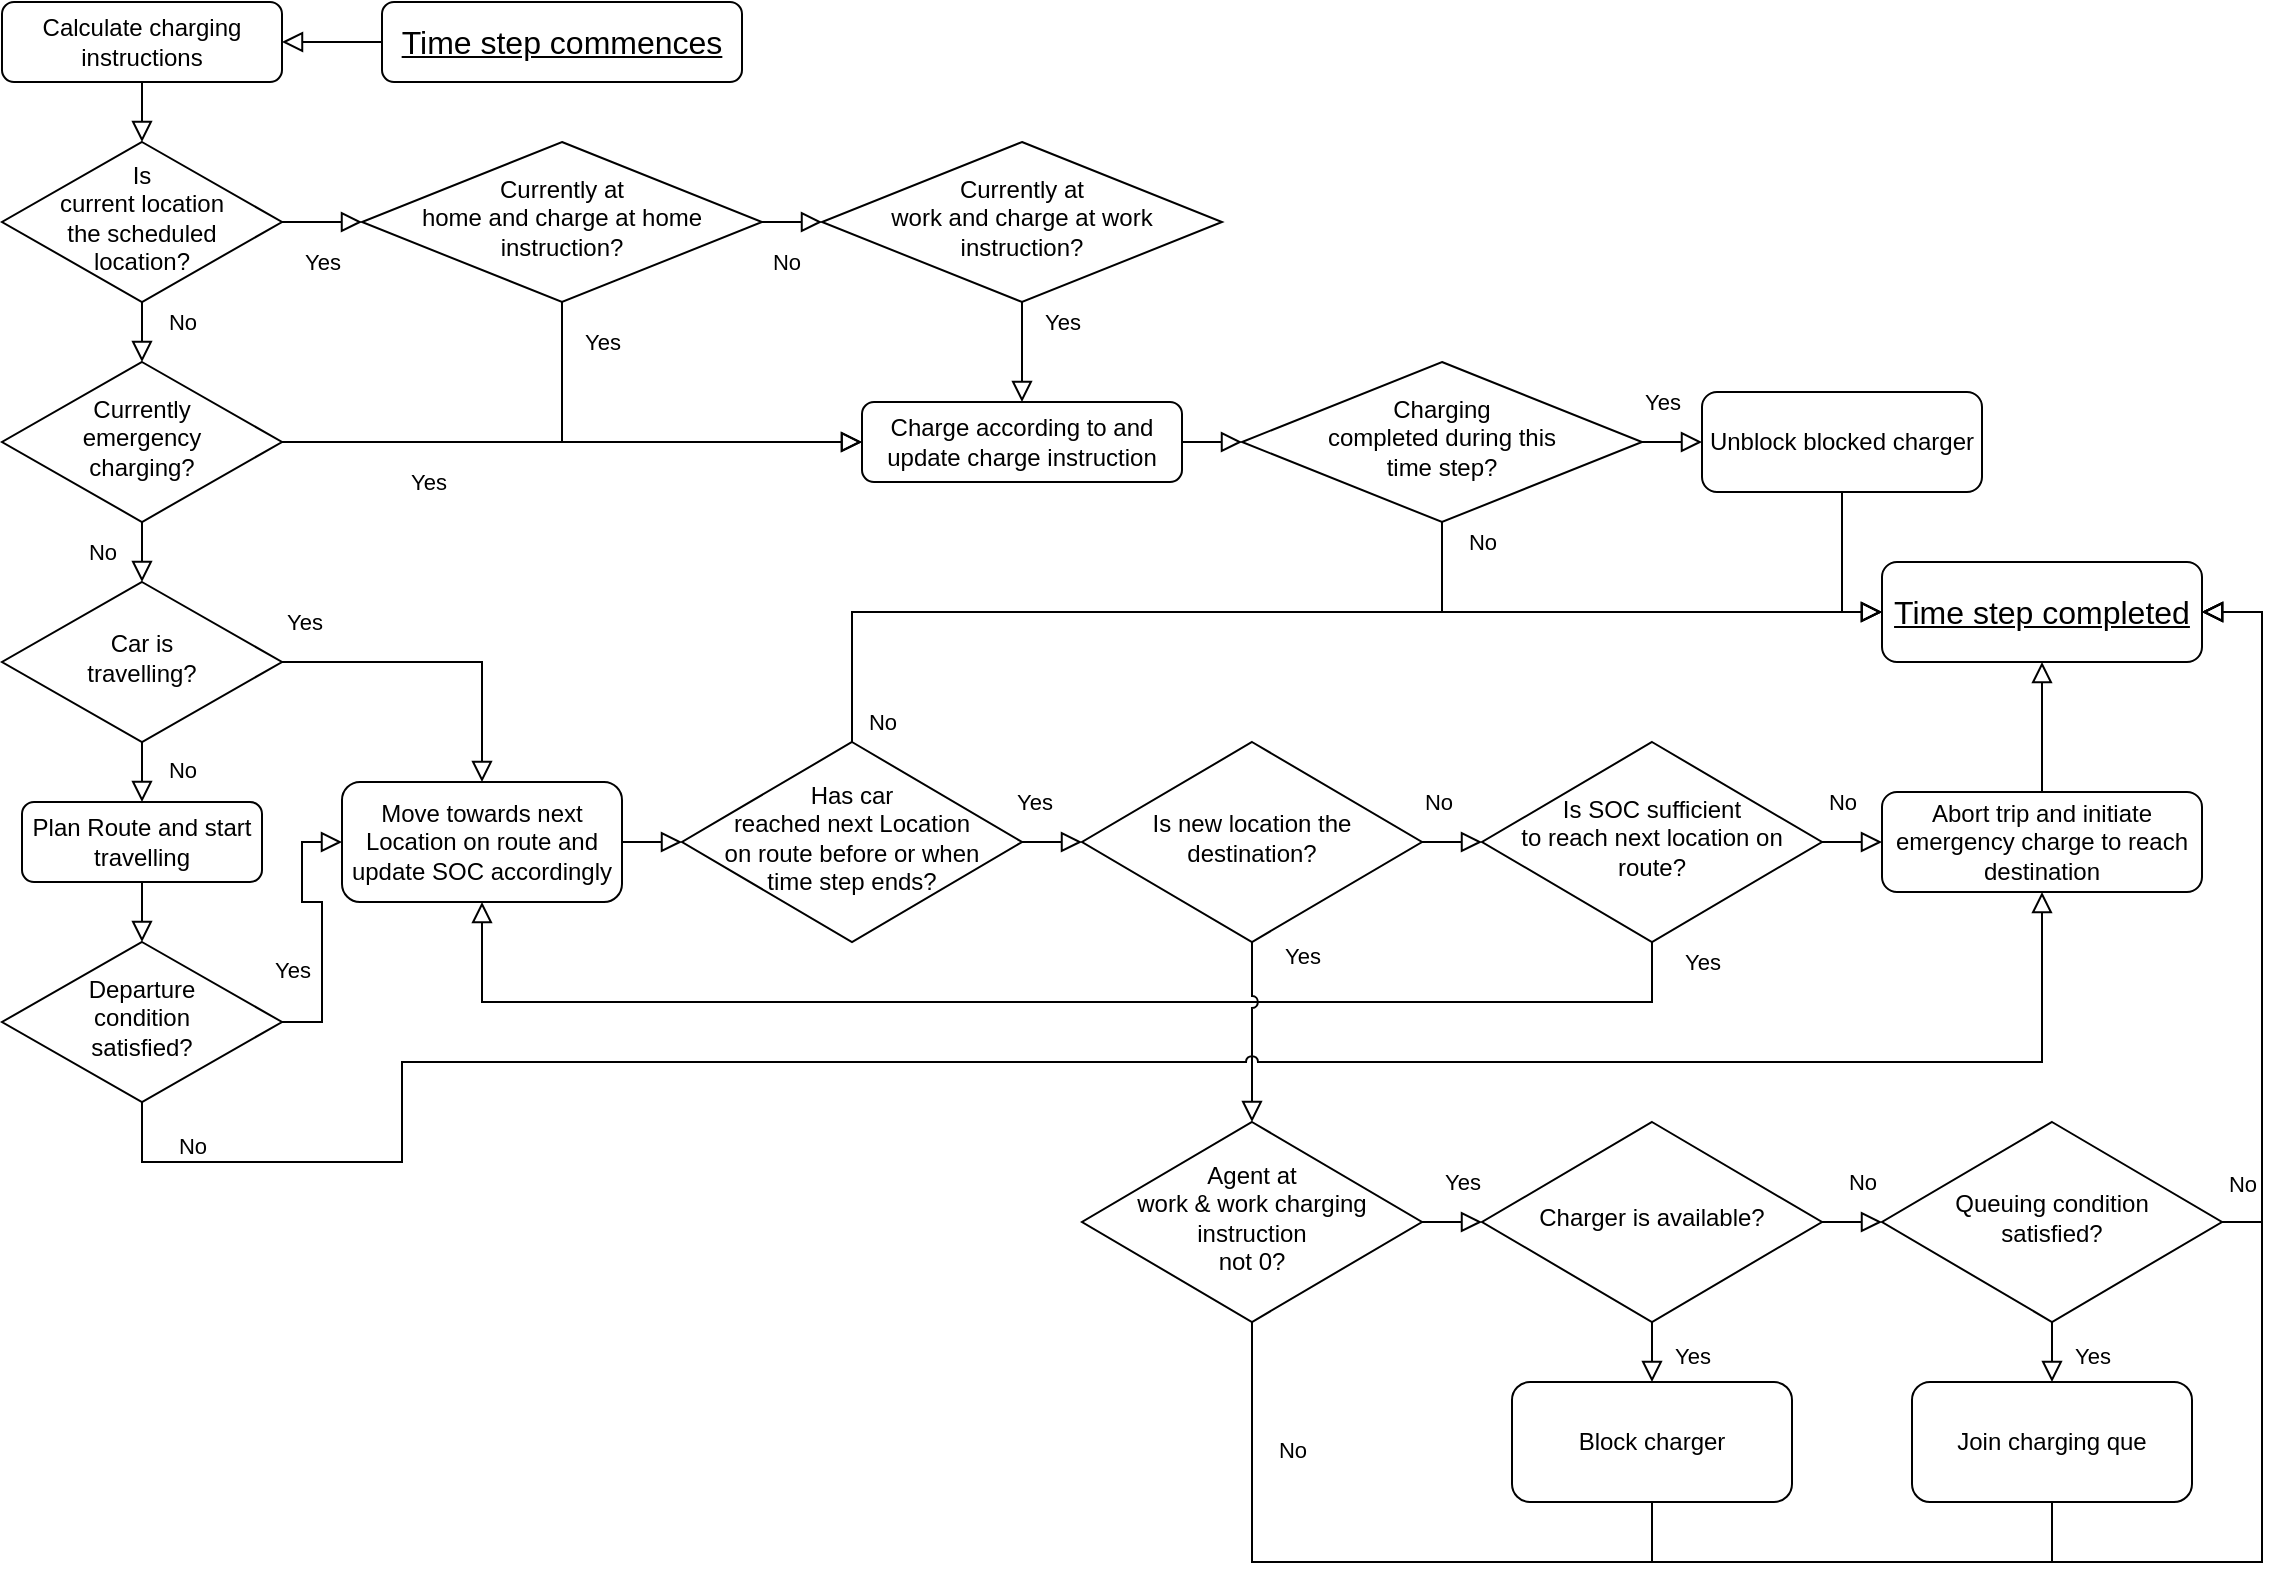 <mxfile version="13.9.9" type="device"><diagram id="C5RBs43oDa-KdzZeNtuy" name="Page-1"><mxGraphModel dx="1205" dy="707" grid="1" gridSize="10" guides="1" tooltips="1" connect="1" arrows="1" fold="1" page="1" pageScale="1" pageWidth="1169" pageHeight="827" math="0" shadow="0"><root><mxCell id="WIyWlLk6GJQsqaUBKTNV-0"/><mxCell id="WIyWlLk6GJQsqaUBKTNV-1" parent="WIyWlLk6GJQsqaUBKTNV-0"/><mxCell id="SY8pThYTgeNmV07mec52-65" style="edgeStyle=orthogonalEdgeStyle;rounded=0;jumpStyle=arc;orthogonalLoop=1;jettySize=auto;html=1;exitX=0;exitY=0.5;exitDx=0;exitDy=0;entryX=1;entryY=0.5;entryDx=0;entryDy=0;endArrow=block;endFill=0;endSize=8;" edge="1" parent="WIyWlLk6GJQsqaUBKTNV-1" source="WIyWlLk6GJQsqaUBKTNV-3" target="SY8pThYTgeNmV07mec52-64"><mxGeometry relative="1" as="geometry"/></mxCell><mxCell id="WIyWlLk6GJQsqaUBKTNV-3" value="Time step commences" style="rounded=1;whiteSpace=wrap;html=1;fontSize=16;glass=0;strokeWidth=1;shadow=0;fontStyle=4" parent="WIyWlLk6GJQsqaUBKTNV-1" vertex="1"><mxGeometry x="210" y="20" width="180" height="40" as="geometry"/></mxCell><mxCell id="WIyWlLk6GJQsqaUBKTNV-4" value="No" style="rounded=0;html=1;jettySize=auto;orthogonalLoop=1;fontSize=11;endArrow=block;endFill=0;endSize=8;strokeWidth=1;shadow=0;labelBackgroundColor=none;edgeStyle=orthogonalEdgeStyle;" parent="WIyWlLk6GJQsqaUBKTNV-1" source="WIyWlLk6GJQsqaUBKTNV-6" target="WIyWlLk6GJQsqaUBKTNV-10" edge="1"><mxGeometry y="20" relative="1" as="geometry"><mxPoint as="offset"/></mxGeometry></mxCell><mxCell id="WIyWlLk6GJQsqaUBKTNV-5" value="Yes" style="edgeStyle=orthogonalEdgeStyle;rounded=0;html=1;jettySize=auto;orthogonalLoop=1;fontSize=11;endArrow=block;endFill=0;endSize=8;strokeWidth=1;shadow=0;labelBackgroundColor=none;entryX=0;entryY=0.5;entryDx=0;entryDy=0;" parent="WIyWlLk6GJQsqaUBKTNV-1" source="WIyWlLk6GJQsqaUBKTNV-6" target="SY8pThYTgeNmV07mec52-37" edge="1"><mxGeometry x="-0.5" y="-20" relative="1" as="geometry"><mxPoint as="offset"/><mxPoint x="190" y="240" as="targetPoint"/></mxGeometry></mxCell><mxCell id="WIyWlLk6GJQsqaUBKTNV-6" value="Currently&lt;br&gt;emergency&lt;br&gt;charging?" style="rhombus;whiteSpace=wrap;html=1;shadow=0;fontFamily=Helvetica;fontSize=12;align=center;strokeWidth=1;spacing=6;spacingTop=-4;" parent="WIyWlLk6GJQsqaUBKTNV-1" vertex="1"><mxGeometry x="20" y="200" width="140" height="80" as="geometry"/></mxCell><mxCell id="WIyWlLk6GJQsqaUBKTNV-8" value="No" style="rounded=0;html=1;jettySize=auto;orthogonalLoop=1;fontSize=11;endArrow=block;endFill=0;endSize=8;strokeWidth=1;shadow=0;labelBackgroundColor=none;edgeStyle=orthogonalEdgeStyle;" parent="WIyWlLk6GJQsqaUBKTNV-1" source="WIyWlLk6GJQsqaUBKTNV-10" target="WIyWlLk6GJQsqaUBKTNV-11" edge="1"><mxGeometry x="0.333" y="20" relative="1" as="geometry"><mxPoint as="offset"/></mxGeometry></mxCell><mxCell id="WIyWlLk6GJQsqaUBKTNV-9" value="Yes" style="edgeStyle=orthogonalEdgeStyle;rounded=0;html=1;jettySize=auto;orthogonalLoop=1;fontSize=11;endArrow=block;endFill=0;endSize=8;strokeWidth=1;shadow=0;labelBackgroundColor=none;entryX=0.5;entryY=0;entryDx=0;entryDy=0;" parent="WIyWlLk6GJQsqaUBKTNV-1" source="WIyWlLk6GJQsqaUBKTNV-10" target="SY8pThYTgeNmV07mec52-4" edge="1"><mxGeometry x="-0.86" y="20" relative="1" as="geometry"><mxPoint as="offset"/><mxPoint x="190" y="360" as="targetPoint"/></mxGeometry></mxCell><mxCell id="WIyWlLk6GJQsqaUBKTNV-10" value="Car is&lt;br&gt;travelling?" style="rhombus;whiteSpace=wrap;html=1;shadow=0;fontFamily=Helvetica;fontSize=12;align=center;strokeWidth=1;spacing=6;spacingTop=-4;" parent="WIyWlLk6GJQsqaUBKTNV-1" vertex="1"><mxGeometry x="20" y="310" width="140" height="80" as="geometry"/></mxCell><mxCell id="SY8pThYTgeNmV07mec52-29" style="edgeStyle=orthogonalEdgeStyle;rounded=0;orthogonalLoop=1;jettySize=auto;html=1;exitX=0.5;exitY=1;exitDx=0;exitDy=0;entryX=0.5;entryY=0;entryDx=0;entryDy=0;endArrow=block;endFill=0;endSize=8;" edge="1" parent="WIyWlLk6GJQsqaUBKTNV-1" source="WIyWlLk6GJQsqaUBKTNV-11" target="SY8pThYTgeNmV07mec52-28"><mxGeometry relative="1" as="geometry"/></mxCell><mxCell id="WIyWlLk6GJQsqaUBKTNV-11" value="Plan Route and start travelling" style="rounded=1;whiteSpace=wrap;html=1;fontSize=12;glass=0;strokeWidth=1;shadow=0;" parent="WIyWlLk6GJQsqaUBKTNV-1" vertex="1"><mxGeometry x="30" y="420" width="120" height="40" as="geometry"/></mxCell><mxCell id="SY8pThYTgeNmV07mec52-20" value="Yes" style="edgeStyle=orthogonalEdgeStyle;rounded=0;orthogonalLoop=1;jettySize=auto;html=1;exitX=1;exitY=0.5;exitDx=0;exitDy=0;entryX=0;entryY=0.5;entryDx=0;entryDy=0;endArrow=block;endFill=0;endSize=8;" edge="1" parent="WIyWlLk6GJQsqaUBKTNV-1" source="SY8pThYTgeNmV07mec52-3" target="SY8pThYTgeNmV07mec52-19"><mxGeometry x="-0.6" y="20" relative="1" as="geometry"><mxPoint as="offset"/></mxGeometry></mxCell><mxCell id="SY8pThYTgeNmV07mec52-25" value="No" style="edgeStyle=orthogonalEdgeStyle;rounded=0;orthogonalLoop=1;jettySize=auto;html=1;endArrow=block;endFill=0;endSize=8;exitX=0.5;exitY=0;exitDx=0;exitDy=0;entryX=0;entryY=0.5;entryDx=0;entryDy=0;" edge="1" parent="WIyWlLk6GJQsqaUBKTNV-1" source="SY8pThYTgeNmV07mec52-3" target="SY8pThYTgeNmV07mec52-24"><mxGeometry x="-0.966" y="-15" relative="1" as="geometry"><mxPoint x="455" y="500" as="sourcePoint"/><mxPoint x="760" y="360" as="targetPoint"/><Array as="points"><mxPoint x="445" y="325"/></Array><mxPoint as="offset"/></mxGeometry></mxCell><mxCell id="SY8pThYTgeNmV07mec52-3" value="Has car&lt;br&gt;reached next Location&lt;br&gt;on route before or when&lt;br&gt;time step ends?" style="rhombus;whiteSpace=wrap;html=1;shadow=0;fontFamily=Helvetica;fontSize=12;align=center;strokeWidth=1;spacing=6;spacingTop=-4;" vertex="1" parent="WIyWlLk6GJQsqaUBKTNV-1"><mxGeometry x="360" y="390" width="170" height="100" as="geometry"/></mxCell><mxCell id="SY8pThYTgeNmV07mec52-7" style="edgeStyle=orthogonalEdgeStyle;rounded=0;orthogonalLoop=1;jettySize=auto;html=1;exitX=1;exitY=0.5;exitDx=0;exitDy=0;entryX=0;entryY=0.5;entryDx=0;entryDy=0;endArrow=block;endFill=0;endSize=8;" edge="1" parent="WIyWlLk6GJQsqaUBKTNV-1" source="SY8pThYTgeNmV07mec52-4" target="SY8pThYTgeNmV07mec52-3"><mxGeometry relative="1" as="geometry"/></mxCell><mxCell id="SY8pThYTgeNmV07mec52-4" value="Move towards next&lt;br&gt;Location on route and&lt;br&gt;update SOC accordingly" style="rounded=1;whiteSpace=wrap;html=1;fontSize=12;glass=0;strokeWidth=1;shadow=0;" vertex="1" parent="WIyWlLk6GJQsqaUBKTNV-1"><mxGeometry x="190" y="410" width="140" height="60" as="geometry"/></mxCell><mxCell id="SY8pThYTgeNmV07mec52-16" value="Yes" style="edgeStyle=orthogonalEdgeStyle;rounded=0;orthogonalLoop=1;jettySize=auto;html=1;exitX=0.5;exitY=1;exitDx=0;exitDy=0;entryX=0.5;entryY=1;entryDx=0;entryDy=0;endArrow=block;endFill=0;endSize=8;" edge="1" parent="WIyWlLk6GJQsqaUBKTNV-1" source="SY8pThYTgeNmV07mec52-8" target="SY8pThYTgeNmV07mec52-4"><mxGeometry x="-0.972" y="25" relative="1" as="geometry"><Array as="points"><mxPoint x="845" y="520"/><mxPoint x="260" y="520"/></Array><mxPoint as="offset"/></mxGeometry></mxCell><mxCell id="SY8pThYTgeNmV07mec52-18" value="No" style="edgeStyle=orthogonalEdgeStyle;rounded=0;orthogonalLoop=1;jettySize=auto;html=1;exitX=1;exitY=0.5;exitDx=0;exitDy=0;entryX=0;entryY=0.5;entryDx=0;entryDy=0;endArrow=block;endFill=0;endSize=8;" edge="1" parent="WIyWlLk6GJQsqaUBKTNV-1" source="SY8pThYTgeNmV07mec52-8" target="SY8pThYTgeNmV07mec52-17"><mxGeometry x="-0.333" y="20" relative="1" as="geometry"><mxPoint as="offset"/></mxGeometry></mxCell><mxCell id="SY8pThYTgeNmV07mec52-8" value="Is SOC sufficient&lt;br&gt;to reach next location on route?" style="rhombus;whiteSpace=wrap;html=1;shadow=0;fontFamily=Helvetica;fontSize=12;align=center;strokeWidth=1;spacing=6;spacingTop=-4;" vertex="1" parent="WIyWlLk6GJQsqaUBKTNV-1"><mxGeometry x="760" y="390" width="170" height="100" as="geometry"/></mxCell><mxCell id="SY8pThYTgeNmV07mec52-15" value="No" style="edgeStyle=orthogonalEdgeStyle;rounded=0;orthogonalLoop=1;jettySize=auto;html=1;exitX=0.5;exitY=1;exitDx=0;exitDy=0;entryX=0.5;entryY=0;entryDx=0;entryDy=0;endArrow=block;endFill=0;endSize=8;" edge="1" parent="WIyWlLk6GJQsqaUBKTNV-1" source="SY8pThYTgeNmV07mec52-13" target="WIyWlLk6GJQsqaUBKTNV-6"><mxGeometry x="-0.333" y="20" relative="1" as="geometry"><mxPoint as="offset"/></mxGeometry></mxCell><mxCell id="SY8pThYTgeNmV07mec52-34" value="Yes" style="edgeStyle=orthogonalEdgeStyle;rounded=0;orthogonalLoop=1;jettySize=auto;html=1;exitX=1;exitY=0.5;exitDx=0;exitDy=0;entryX=0;entryY=0.5;entryDx=0;entryDy=0;endArrow=block;endFill=0;endSize=8;" edge="1" parent="WIyWlLk6GJQsqaUBKTNV-1" source="SY8pThYTgeNmV07mec52-13" target="SY8pThYTgeNmV07mec52-33"><mxGeometry y="-20" relative="1" as="geometry"><mxPoint as="offset"/></mxGeometry></mxCell><mxCell id="SY8pThYTgeNmV07mec52-13" value="Is&lt;br&gt;current location&lt;br&gt;the scheduled &lt;br&gt;location?" style="rhombus;whiteSpace=wrap;html=1;shadow=0;fontFamily=Helvetica;fontSize=12;align=center;strokeWidth=1;spacing=6;spacingTop=-4;" vertex="1" parent="WIyWlLk6GJQsqaUBKTNV-1"><mxGeometry x="20" y="90" width="140" height="80" as="geometry"/></mxCell><mxCell id="SY8pThYTgeNmV07mec52-27" style="edgeStyle=orthogonalEdgeStyle;rounded=0;orthogonalLoop=1;jettySize=auto;html=1;exitX=0.5;exitY=0;exitDx=0;exitDy=0;entryX=0.5;entryY=1;entryDx=0;entryDy=0;endArrow=block;endFill=0;endSize=8;" edge="1" parent="WIyWlLk6GJQsqaUBKTNV-1" source="SY8pThYTgeNmV07mec52-17" target="SY8pThYTgeNmV07mec52-24"><mxGeometry relative="1" as="geometry"><Array as="points"/></mxGeometry></mxCell><mxCell id="SY8pThYTgeNmV07mec52-17" value="Abort trip and initiate emergency charge to reach destination" style="rounded=1;whiteSpace=wrap;html=1;fontSize=12;glass=0;strokeWidth=1;shadow=0;" vertex="1" parent="WIyWlLk6GJQsqaUBKTNV-1"><mxGeometry x="960" y="415" width="160" height="50" as="geometry"/></mxCell><mxCell id="SY8pThYTgeNmV07mec52-21" value="No" style="edgeStyle=orthogonalEdgeStyle;rounded=0;orthogonalLoop=1;jettySize=auto;html=1;exitX=1;exitY=0.5;exitDx=0;exitDy=0;entryX=0;entryY=0.5;entryDx=0;entryDy=0;endArrow=block;endFill=0;endSize=8;" edge="1" parent="WIyWlLk6GJQsqaUBKTNV-1" source="SY8pThYTgeNmV07mec52-19" target="SY8pThYTgeNmV07mec52-8"><mxGeometry x="-0.5" y="20" relative="1" as="geometry"><mxPoint as="offset"/></mxGeometry></mxCell><mxCell id="SY8pThYTgeNmV07mec52-43" value="Yes" style="edgeStyle=orthogonalEdgeStyle;rounded=0;orthogonalLoop=1;jettySize=auto;html=1;exitX=0.5;exitY=1;exitDx=0;exitDy=0;entryX=0.5;entryY=0;entryDx=0;entryDy=0;endArrow=block;endFill=0;endSize=8;jumpStyle=arc;" edge="1" parent="WIyWlLk6GJQsqaUBKTNV-1" source="SY8pThYTgeNmV07mec52-19" target="SY8pThYTgeNmV07mec52-44"><mxGeometry x="-0.846" y="25" relative="1" as="geometry"><mxPoint x="675" y="610" as="targetPoint"/><mxPoint as="offset"/></mxGeometry></mxCell><mxCell id="SY8pThYTgeNmV07mec52-19" value="Is new location the destination?" style="rhombus;whiteSpace=wrap;html=1;shadow=0;fontFamily=Helvetica;fontSize=12;align=center;strokeWidth=1;spacing=6;spacingTop=-4;" vertex="1" parent="WIyWlLk6GJQsqaUBKTNV-1"><mxGeometry x="560" y="390" width="170" height="100" as="geometry"/></mxCell><mxCell id="SY8pThYTgeNmV07mec52-24" value="Time step completed" style="rounded=1;whiteSpace=wrap;html=1;fontSize=16;glass=0;strokeWidth=1;shadow=0;fontStyle=4" vertex="1" parent="WIyWlLk6GJQsqaUBKTNV-1"><mxGeometry x="960" y="300" width="160" height="50" as="geometry"/></mxCell><mxCell id="SY8pThYTgeNmV07mec52-30" value="No" style="edgeStyle=orthogonalEdgeStyle;rounded=0;orthogonalLoop=1;jettySize=auto;html=1;exitX=0.5;exitY=1;exitDx=0;exitDy=0;entryX=0.5;entryY=1;entryDx=0;entryDy=0;endArrow=block;endFill=0;endSize=8;jumpStyle=arc;" edge="1" parent="WIyWlLk6GJQsqaUBKTNV-1" source="SY8pThYTgeNmV07mec52-28" target="SY8pThYTgeNmV07mec52-17"><mxGeometry x="-0.961" y="25" relative="1" as="geometry"><Array as="points"><mxPoint x="90" y="600"/><mxPoint x="220" y="600"/><mxPoint x="220" y="550"/><mxPoint x="1040" y="550"/></Array><mxPoint as="offset"/></mxGeometry></mxCell><mxCell id="SY8pThYTgeNmV07mec52-32" value="Yes" style="edgeStyle=orthogonalEdgeStyle;rounded=0;orthogonalLoop=1;jettySize=auto;html=1;exitX=1;exitY=0.5;exitDx=0;exitDy=0;entryX=0;entryY=0.5;entryDx=0;entryDy=0;endArrow=block;endFill=0;endSize=8;" edge="1" parent="WIyWlLk6GJQsqaUBKTNV-1" source="SY8pThYTgeNmV07mec52-28" target="SY8pThYTgeNmV07mec52-4"><mxGeometry x="-0.333" y="15" relative="1" as="geometry"><mxPoint as="offset"/></mxGeometry></mxCell><mxCell id="SY8pThYTgeNmV07mec52-28" value="Departure&lt;br&gt;condition&lt;br&gt;satisfied?" style="rhombus;whiteSpace=wrap;html=1;shadow=0;fontFamily=Helvetica;fontSize=12;align=center;strokeWidth=1;spacing=6;spacingTop=-4;" vertex="1" parent="WIyWlLk6GJQsqaUBKTNV-1"><mxGeometry x="20" y="490" width="140" height="80" as="geometry"/></mxCell><mxCell id="SY8pThYTgeNmV07mec52-36" value="No" style="edgeStyle=orthogonalEdgeStyle;rounded=0;orthogonalLoop=1;jettySize=auto;html=1;exitX=1;exitY=0.5;exitDx=0;exitDy=0;entryX=0;entryY=0.5;entryDx=0;entryDy=0;endArrow=block;endFill=0;endSize=8;" edge="1" parent="WIyWlLk6GJQsqaUBKTNV-1" source="SY8pThYTgeNmV07mec52-33" target="SY8pThYTgeNmV07mec52-35"><mxGeometry x="-0.2" y="-20" relative="1" as="geometry"><mxPoint as="offset"/></mxGeometry></mxCell><mxCell id="SY8pThYTgeNmV07mec52-39" value="Yes" style="edgeStyle=orthogonalEdgeStyle;rounded=0;orthogonalLoop=1;jettySize=auto;html=1;exitX=0.5;exitY=1;exitDx=0;exitDy=0;entryX=0;entryY=0.5;entryDx=0;entryDy=0;endArrow=block;endFill=0;endSize=8;" edge="1" parent="WIyWlLk6GJQsqaUBKTNV-1" source="SY8pThYTgeNmV07mec52-33" target="SY8pThYTgeNmV07mec52-37"><mxGeometry x="-0.818" y="20" relative="1" as="geometry"><mxPoint as="offset"/></mxGeometry></mxCell><mxCell id="SY8pThYTgeNmV07mec52-33" value="Currently at&lt;br&gt;home and charge at home&lt;br&gt;instruction?" style="rhombus;whiteSpace=wrap;html=1;shadow=0;fontFamily=Helvetica;fontSize=12;align=center;strokeWidth=1;spacing=6;spacingTop=-4;" vertex="1" parent="WIyWlLk6GJQsqaUBKTNV-1"><mxGeometry x="200" y="90" width="200" height="80" as="geometry"/></mxCell><mxCell id="SY8pThYTgeNmV07mec52-38" value="Yes" style="edgeStyle=orthogonalEdgeStyle;rounded=0;orthogonalLoop=1;jettySize=auto;html=1;exitX=0.5;exitY=1;exitDx=0;exitDy=0;entryX=0.5;entryY=0;entryDx=0;entryDy=0;endArrow=block;endFill=0;endSize=8;" edge="1" parent="WIyWlLk6GJQsqaUBKTNV-1" source="SY8pThYTgeNmV07mec52-35" target="SY8pThYTgeNmV07mec52-37"><mxGeometry x="-0.6" y="20" relative="1" as="geometry"><mxPoint as="offset"/></mxGeometry></mxCell><mxCell id="SY8pThYTgeNmV07mec52-35" value="Currently at&lt;br&gt;work and charge at work&lt;br&gt;instruction?" style="rhombus;whiteSpace=wrap;html=1;shadow=0;fontFamily=Helvetica;fontSize=12;align=center;strokeWidth=1;spacing=6;spacingTop=-4;" vertex="1" parent="WIyWlLk6GJQsqaUBKTNV-1"><mxGeometry x="430" y="90" width="200" height="80" as="geometry"/></mxCell><mxCell id="SY8pThYTgeNmV07mec52-40" style="edgeStyle=orthogonalEdgeStyle;rounded=0;orthogonalLoop=1;jettySize=auto;html=1;exitX=1;exitY=0.5;exitDx=0;exitDy=0;entryX=0;entryY=0.5;entryDx=0;entryDy=0;endArrow=block;endFill=0;endSize=8;" edge="1" parent="WIyWlLk6GJQsqaUBKTNV-1" source="SY8pThYTgeNmV07mec52-37" target="SY8pThYTgeNmV07mec52-58"><mxGeometry relative="1" as="geometry"/></mxCell><mxCell id="SY8pThYTgeNmV07mec52-37" value="Charge according to and update charge instruction" style="rounded=1;whiteSpace=wrap;html=1;fontSize=12;glass=0;strokeWidth=1;shadow=0;" vertex="1" parent="WIyWlLk6GJQsqaUBKTNV-1"><mxGeometry x="450" y="220" width="160" height="40" as="geometry"/></mxCell><mxCell id="SY8pThYTgeNmV07mec52-46" value="No" style="edgeStyle=orthogonalEdgeStyle;rounded=0;jumpStyle=arc;orthogonalLoop=1;jettySize=auto;html=1;exitX=0.5;exitY=1;exitDx=0;exitDy=0;entryX=1;entryY=0.5;entryDx=0;entryDy=0;endArrow=block;endFill=0;endSize=8;" edge="1" parent="WIyWlLk6GJQsqaUBKTNV-1" source="SY8pThYTgeNmV07mec52-44" target="SY8pThYTgeNmV07mec52-24"><mxGeometry x="-0.887" y="20" relative="1" as="geometry"><Array as="points"><mxPoint x="645" y="800"/><mxPoint x="1150" y="800"/><mxPoint x="1150" y="325"/></Array><mxPoint as="offset"/></mxGeometry></mxCell><mxCell id="SY8pThYTgeNmV07mec52-48" value="Yes" style="edgeStyle=orthogonalEdgeStyle;rounded=0;jumpStyle=arc;orthogonalLoop=1;jettySize=auto;html=1;exitX=1;exitY=0.5;exitDx=0;exitDy=0;entryX=0;entryY=0.5;entryDx=0;entryDy=0;endArrow=block;endFill=0;endSize=8;" edge="1" parent="WIyWlLk6GJQsqaUBKTNV-1" source="SY8pThYTgeNmV07mec52-44" target="SY8pThYTgeNmV07mec52-47"><mxGeometry x="0.333" y="20" relative="1" as="geometry"><mxPoint as="offset"/></mxGeometry></mxCell><mxCell id="SY8pThYTgeNmV07mec52-44" value="Agent at&lt;br&gt;work &amp;amp; work charging instruction&lt;br&gt;not 0?" style="rhombus;whiteSpace=wrap;html=1;shadow=0;fontFamily=Helvetica;fontSize=12;align=center;strokeWidth=1;spacing=6;spacingTop=-4;" vertex="1" parent="WIyWlLk6GJQsqaUBKTNV-1"><mxGeometry x="560" y="580" width="170" height="100" as="geometry"/></mxCell><mxCell id="SY8pThYTgeNmV07mec52-50" value="Yes" style="edgeStyle=orthogonalEdgeStyle;rounded=0;jumpStyle=arc;orthogonalLoop=1;jettySize=auto;html=1;exitX=0.5;exitY=1;exitDx=0;exitDy=0;entryX=0.5;entryY=0;entryDx=0;entryDy=0;endArrow=block;endFill=0;endSize=8;" edge="1" parent="WIyWlLk6GJQsqaUBKTNV-1" source="SY8pThYTgeNmV07mec52-47" target="SY8pThYTgeNmV07mec52-49"><mxGeometry x="0.091" y="20" relative="1" as="geometry"><mxPoint as="offset"/></mxGeometry></mxCell><mxCell id="SY8pThYTgeNmV07mec52-53" value="No" style="edgeStyle=orthogonalEdgeStyle;rounded=0;jumpStyle=arc;orthogonalLoop=1;jettySize=auto;html=1;exitX=1;exitY=0.5;exitDx=0;exitDy=0;entryX=0;entryY=0.5;entryDx=0;entryDy=0;endArrow=block;endFill=0;endSize=8;" edge="1" parent="WIyWlLk6GJQsqaUBKTNV-1" source="SY8pThYTgeNmV07mec52-47" target="SY8pThYTgeNmV07mec52-52"><mxGeometry x="0.333" y="20" relative="1" as="geometry"><mxPoint as="offset"/></mxGeometry></mxCell><mxCell id="SY8pThYTgeNmV07mec52-47" value="Charger is available?" style="rhombus;whiteSpace=wrap;html=1;shadow=0;fontFamily=Helvetica;fontSize=12;align=center;strokeWidth=1;spacing=6;spacingTop=-4;" vertex="1" parent="WIyWlLk6GJQsqaUBKTNV-1"><mxGeometry x="760" y="580" width="170" height="100" as="geometry"/></mxCell><mxCell id="SY8pThYTgeNmV07mec52-51" style="edgeStyle=orthogonalEdgeStyle;rounded=0;jumpStyle=arc;orthogonalLoop=1;jettySize=auto;html=1;exitX=0.5;exitY=1;exitDx=0;exitDy=0;endArrow=block;endFill=0;endSize=8;entryX=1;entryY=0.5;entryDx=0;entryDy=0;" edge="1" parent="WIyWlLk6GJQsqaUBKTNV-1" source="SY8pThYTgeNmV07mec52-49" target="SY8pThYTgeNmV07mec52-24"><mxGeometry relative="1" as="geometry"><mxPoint x="950" y="320" as="targetPoint"/><Array as="points"><mxPoint x="845" y="800"/><mxPoint x="1150" y="800"/><mxPoint x="1150" y="325"/></Array></mxGeometry></mxCell><mxCell id="SY8pThYTgeNmV07mec52-49" value="Block charger" style="rounded=1;whiteSpace=wrap;html=1;fontSize=12;glass=0;strokeWidth=1;shadow=0;" vertex="1" parent="WIyWlLk6GJQsqaUBKTNV-1"><mxGeometry x="775" y="710" width="140" height="60" as="geometry"/></mxCell><mxCell id="SY8pThYTgeNmV07mec52-55" value="Yes" style="edgeStyle=orthogonalEdgeStyle;rounded=0;jumpStyle=arc;orthogonalLoop=1;jettySize=auto;html=1;exitX=0.5;exitY=1;exitDx=0;exitDy=0;entryX=0.5;entryY=0;entryDx=0;entryDy=0;endArrow=block;endFill=0;endSize=8;" edge="1" parent="WIyWlLk6GJQsqaUBKTNV-1" source="SY8pThYTgeNmV07mec52-52" target="SY8pThYTgeNmV07mec52-54"><mxGeometry x="0.091" y="20" relative="1" as="geometry"><mxPoint as="offset"/></mxGeometry></mxCell><mxCell id="SY8pThYTgeNmV07mec52-57" value="No" style="edgeStyle=orthogonalEdgeStyle;rounded=0;jumpStyle=arc;orthogonalLoop=1;jettySize=auto;html=1;exitX=1;exitY=0.5;exitDx=0;exitDy=0;endArrow=block;endFill=0;endSize=8;entryX=1;entryY=0.5;entryDx=0;entryDy=0;" edge="1" parent="WIyWlLk6GJQsqaUBKTNV-1" source="SY8pThYTgeNmV07mec52-52" target="SY8pThYTgeNmV07mec52-24"><mxGeometry x="-0.781" y="10" relative="1" as="geometry"><mxPoint x="950" y="380" as="targetPoint"/><Array as="points"><mxPoint x="1150" y="630"/><mxPoint x="1150" y="325"/></Array><mxPoint as="offset"/></mxGeometry></mxCell><mxCell id="SY8pThYTgeNmV07mec52-52" value="Queuing condition&lt;br&gt;satisfied?" style="rhombus;whiteSpace=wrap;html=1;shadow=0;fontFamily=Helvetica;fontSize=12;align=center;strokeWidth=1;spacing=6;spacingTop=-4;" vertex="1" parent="WIyWlLk6GJQsqaUBKTNV-1"><mxGeometry x="960" y="580" width="170" height="100" as="geometry"/></mxCell><mxCell id="SY8pThYTgeNmV07mec52-56" style="edgeStyle=orthogonalEdgeStyle;rounded=0;jumpStyle=arc;orthogonalLoop=1;jettySize=auto;html=1;exitX=0.5;exitY=1;exitDx=0;exitDy=0;entryX=1;entryY=0.5;entryDx=0;entryDy=0;endArrow=block;endFill=0;endSize=8;" edge="1" parent="WIyWlLk6GJQsqaUBKTNV-1" source="SY8pThYTgeNmV07mec52-54" target="SY8pThYTgeNmV07mec52-24"><mxGeometry relative="1" as="geometry"><Array as="points"><mxPoint x="1045" y="800"/><mxPoint x="1150" y="800"/><mxPoint x="1150" y="325"/></Array></mxGeometry></mxCell><mxCell id="SY8pThYTgeNmV07mec52-54" value="Join charging que" style="rounded=1;whiteSpace=wrap;html=1;fontSize=12;glass=0;strokeWidth=1;shadow=0;" vertex="1" parent="WIyWlLk6GJQsqaUBKTNV-1"><mxGeometry x="975" y="710" width="140" height="60" as="geometry"/></mxCell><mxCell id="SY8pThYTgeNmV07mec52-59" value="No" style="edgeStyle=orthogonalEdgeStyle;rounded=0;jumpStyle=arc;orthogonalLoop=1;jettySize=auto;html=1;exitX=0.5;exitY=1;exitDx=0;exitDy=0;endArrow=block;endFill=0;endSize=8;entryX=0;entryY=0.5;entryDx=0;entryDy=0;" edge="1" parent="WIyWlLk6GJQsqaUBKTNV-1" source="SY8pThYTgeNmV07mec52-58" target="SY8pThYTgeNmV07mec52-24"><mxGeometry x="-0.927" y="20" relative="1" as="geometry"><mxPoint x="690" y="350" as="targetPoint"/><Array as="points"><mxPoint x="740" y="325"/></Array><mxPoint as="offset"/></mxGeometry></mxCell><mxCell id="SY8pThYTgeNmV07mec52-61" value="Yes" style="edgeStyle=orthogonalEdgeStyle;rounded=0;jumpStyle=arc;orthogonalLoop=1;jettySize=auto;html=1;exitX=1;exitY=0.5;exitDx=0;exitDy=0;entryX=0;entryY=0.5;entryDx=0;entryDy=0;endArrow=block;endFill=0;endSize=8;" edge="1" parent="WIyWlLk6GJQsqaUBKTNV-1" source="SY8pThYTgeNmV07mec52-58" target="SY8pThYTgeNmV07mec52-60"><mxGeometry x="-0.333" y="20" relative="1" as="geometry"><mxPoint as="offset"/></mxGeometry></mxCell><mxCell id="SY8pThYTgeNmV07mec52-58" value="Charging&lt;br&gt;completed during this&lt;br&gt;time step?" style="rhombus;whiteSpace=wrap;html=1;shadow=0;fontFamily=Helvetica;fontSize=12;align=center;strokeWidth=1;spacing=6;spacingTop=-4;" vertex="1" parent="WIyWlLk6GJQsqaUBKTNV-1"><mxGeometry x="640" y="200" width="200" height="80" as="geometry"/></mxCell><mxCell id="SY8pThYTgeNmV07mec52-62" style="edgeStyle=orthogonalEdgeStyle;rounded=0;jumpStyle=arc;orthogonalLoop=1;jettySize=auto;html=1;exitX=0.5;exitY=1;exitDx=0;exitDy=0;entryX=0;entryY=0.5;entryDx=0;entryDy=0;endArrow=block;endFill=0;endSize=8;" edge="1" parent="WIyWlLk6GJQsqaUBKTNV-1" source="SY8pThYTgeNmV07mec52-60" target="SY8pThYTgeNmV07mec52-24"><mxGeometry relative="1" as="geometry"><Array as="points"><mxPoint x="940" y="325"/></Array></mxGeometry></mxCell><mxCell id="SY8pThYTgeNmV07mec52-60" value="Unblock blocked charger" style="rounded=1;whiteSpace=wrap;html=1;fontSize=12;glass=0;strokeWidth=1;shadow=0;" vertex="1" parent="WIyWlLk6GJQsqaUBKTNV-1"><mxGeometry x="870" y="215" width="140" height="50" as="geometry"/></mxCell><mxCell id="SY8pThYTgeNmV07mec52-66" style="edgeStyle=orthogonalEdgeStyle;rounded=0;jumpStyle=arc;orthogonalLoop=1;jettySize=auto;html=1;exitX=0.5;exitY=1;exitDx=0;exitDy=0;entryX=0.5;entryY=0;entryDx=0;entryDy=0;endArrow=block;endFill=0;endSize=8;" edge="1" parent="WIyWlLk6GJQsqaUBKTNV-1" source="SY8pThYTgeNmV07mec52-64" target="SY8pThYTgeNmV07mec52-13"><mxGeometry relative="1" as="geometry"/></mxCell><mxCell id="SY8pThYTgeNmV07mec52-64" value="Calculate charging instructions" style="rounded=1;whiteSpace=wrap;html=1;fontSize=12;glass=0;strokeWidth=1;shadow=0;" vertex="1" parent="WIyWlLk6GJQsqaUBKTNV-1"><mxGeometry x="20" y="20" width="140" height="40" as="geometry"/></mxCell></root></mxGraphModel></diagram></mxfile>